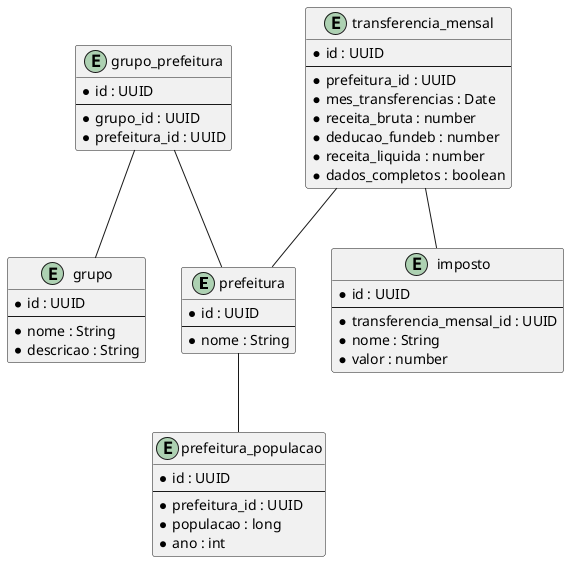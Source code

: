 @startuml

/'Prefeitura'/
entity "prefeitura" {
    * id : UUID
    --
    * nome : String
}

entity "prefeitura_populacao" {
    * id : UUID
    --
    * prefeitura_id : UUID
    * populacao : long
    * ano : int
}

/'Grupo de prefeitura'/
entity "grupo" {
    * id : UUID
    --
    * nome : String
    * descricao : String
}

entity "grupo_prefeitura" {
    * id : UUID
    --
    * grupo_id : UUID
    * prefeitura_id : UUID
}

/'Dados'/
entity "transferencia_mensal" {
    * id : UUID
    --
    * prefeitura_id : UUID
    * mes_transferencias : Date
    * receita_bruta : number
    * deducao_fundeb : number
    * receita_liquida : number
    * dados_completos : boolean
}

entity "imposto" {
    * id : UUID
    --
    * transferencia_mensal_id : UUID
    * nome : String
    * valor : number
}
"transferencia_mensal" -- "imposto"
transferencia_mensal -- prefeitura

"prefeitura" -- "prefeitura_populacao"

"grupo_prefeitura" -- "grupo"
"grupo_prefeitura" -- "prefeitura"


@enduml
